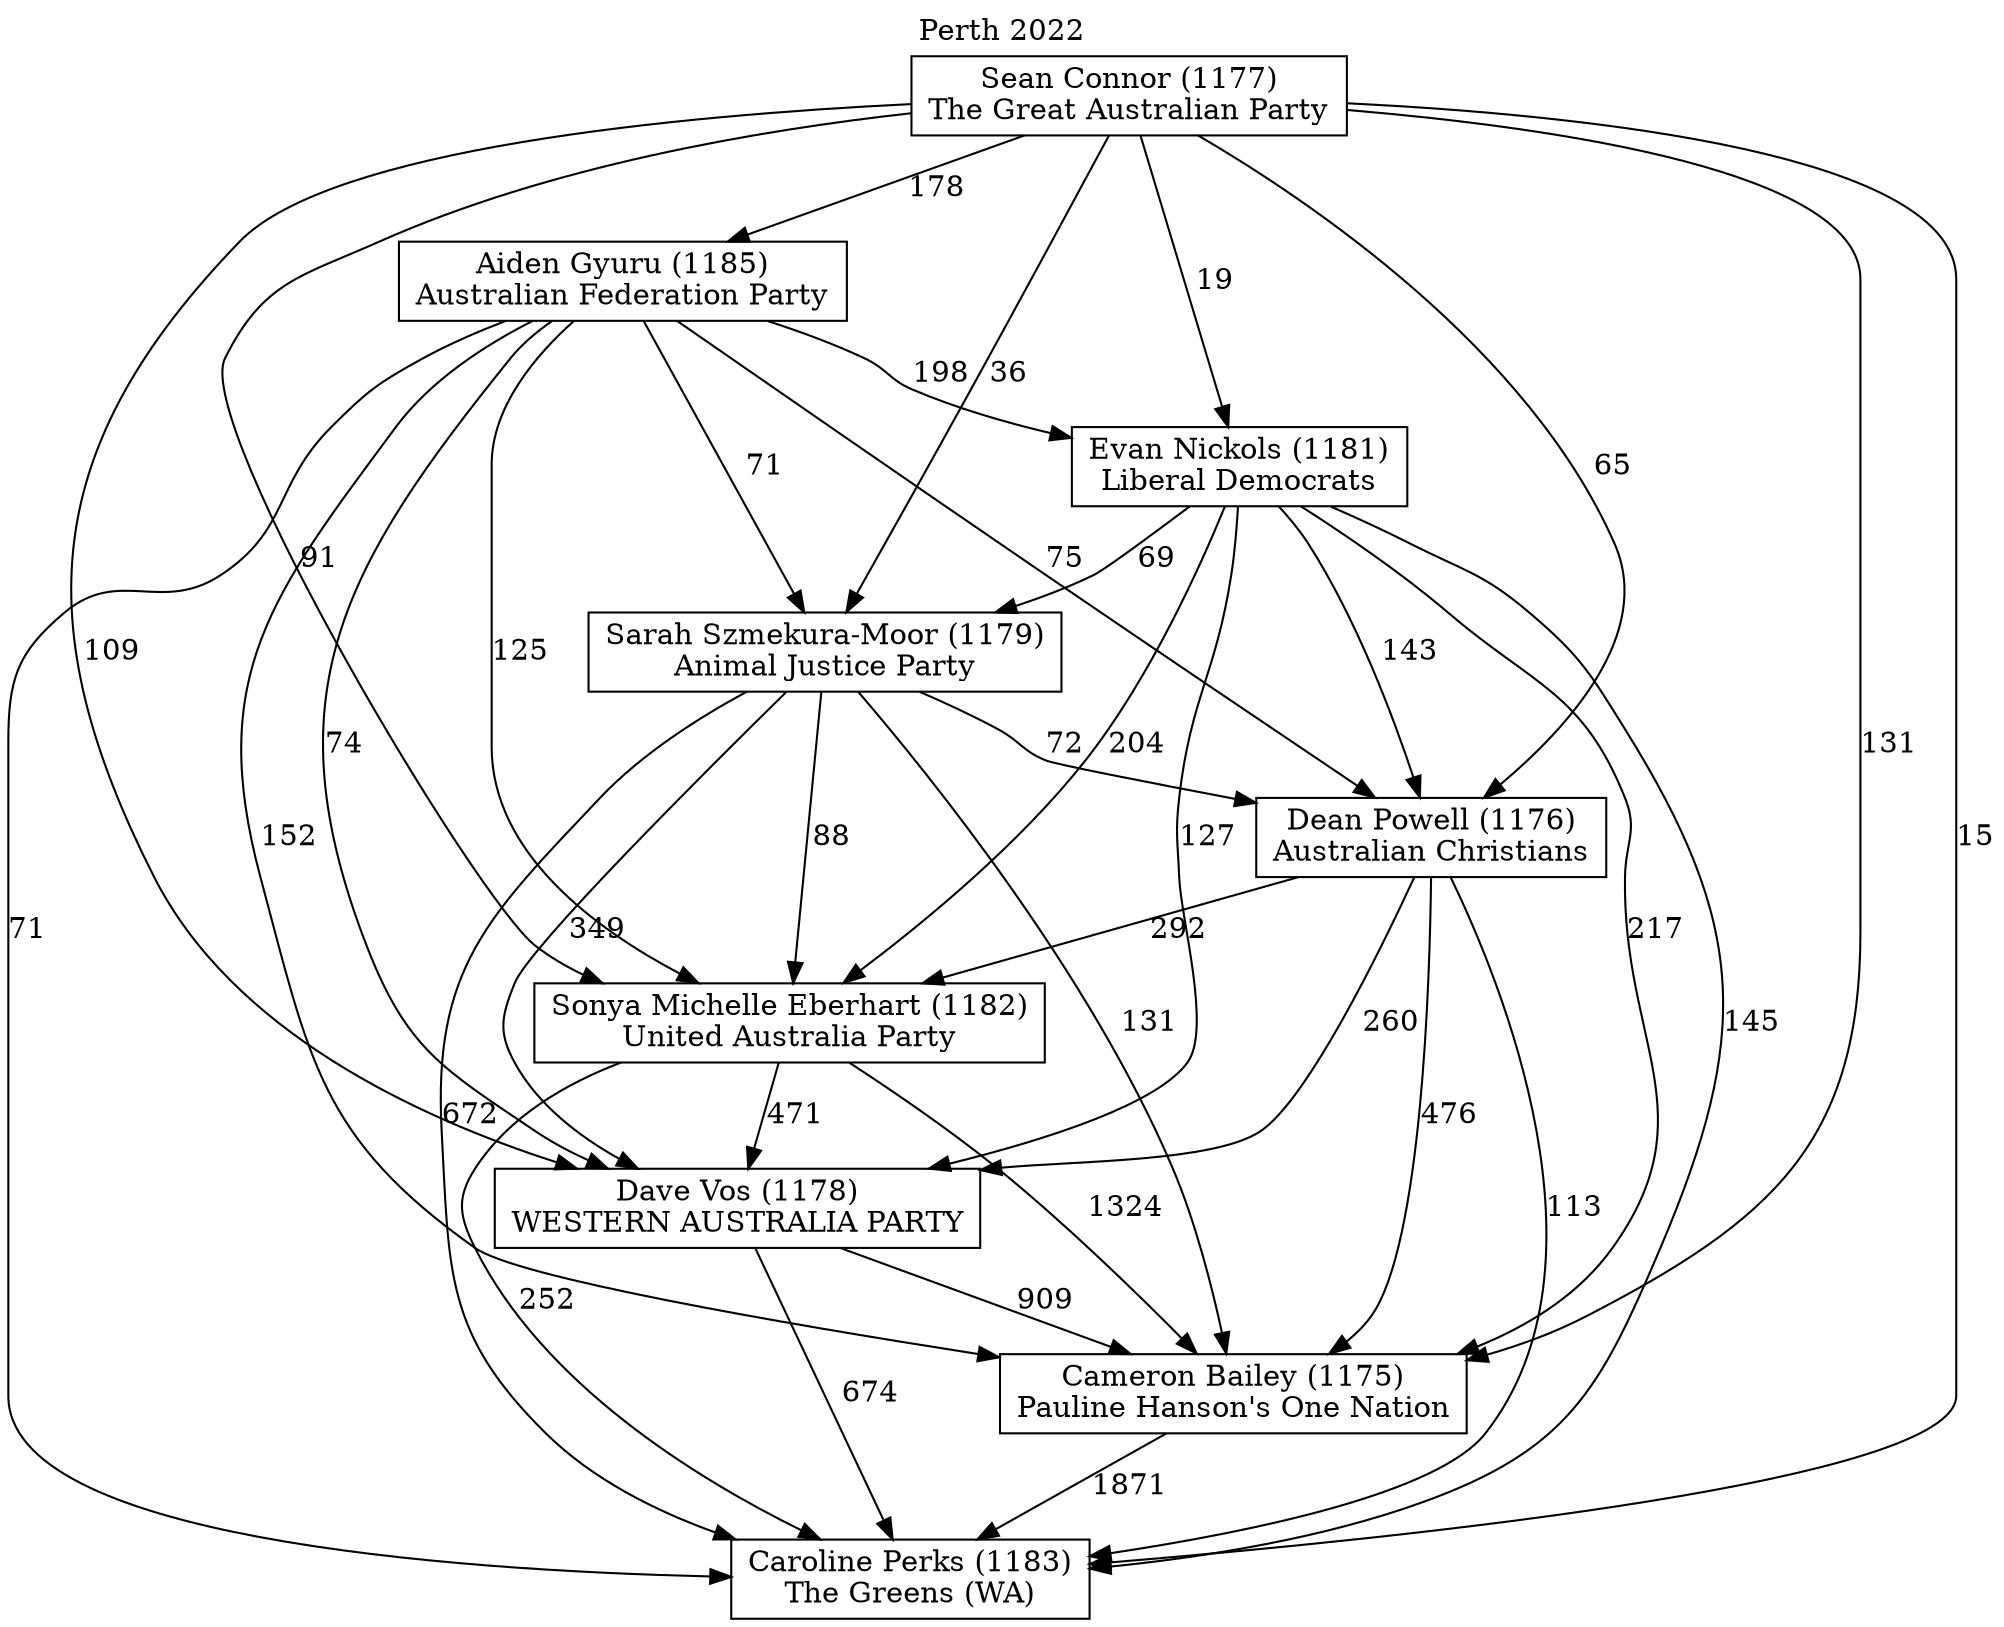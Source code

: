 // House preference flow
digraph "Caroline Perks (1183)_Perth_2022" {
	graph [label="Perth 2022" labelloc=t mclimit=10]
	node [shape=box]
	"Sonya Michelle Eberhart (1182)" [label="Sonya Michelle Eberhart (1182)
United Australia Party"]
	"Cameron Bailey (1175)" [label="Cameron Bailey (1175)
Pauline Hanson's One Nation"]
	"Dave Vos (1178)" [label="Dave Vos (1178)
WESTERN AUSTRALIA PARTY"]
	"Caroline Perks (1183)" [label="Caroline Perks (1183)
The Greens (WA)"]
	"Dean Powell (1176)" [label="Dean Powell (1176)
Australian Christians"]
	"Sarah Szmekura-Moor (1179)" [label="Sarah Szmekura-Moor (1179)
Animal Justice Party"]
	"Sean Connor (1177)" [label="Sean Connor (1177)
The Great Australian Party"]
	"Aiden Gyuru (1185)" [label="Aiden Gyuru (1185)
Australian Federation Party"]
	"Evan Nickols (1181)" [label="Evan Nickols (1181)
Liberal Democrats"]
	"Evan Nickols (1181)" -> "Caroline Perks (1183)" [label=145]
	"Sarah Szmekura-Moor (1179)" -> "Dean Powell (1176)" [label=72]
	"Sonya Michelle Eberhart (1182)" -> "Dave Vos (1178)" [label=471]
	"Sean Connor (1177)" -> "Caroline Perks (1183)" [label=15]
	"Evan Nickols (1181)" -> "Sonya Michelle Eberhart (1182)" [label=204]
	"Cameron Bailey (1175)" -> "Caroline Perks (1183)" [label=1871]
	"Sean Connor (1177)" -> "Dean Powell (1176)" [label=65]
	"Sean Connor (1177)" -> "Sonya Michelle Eberhart (1182)" [label=91]
	"Aiden Gyuru (1185)" -> "Evan Nickols (1181)" [label=198]
	"Sean Connor (1177)" -> "Aiden Gyuru (1185)" [label=178]
	"Sean Connor (1177)" -> "Cameron Bailey (1175)" [label=131]
	"Aiden Gyuru (1185)" -> "Dave Vos (1178)" [label=74]
	"Aiden Gyuru (1185)" -> "Sonya Michelle Eberhart (1182)" [label=125]
	"Dave Vos (1178)" -> "Cameron Bailey (1175)" [label=909]
	"Dean Powell (1176)" -> "Sonya Michelle Eberhart (1182)" [label=292]
	"Sonya Michelle Eberhart (1182)" -> "Caroline Perks (1183)" [label=252]
	"Aiden Gyuru (1185)" -> "Sarah Szmekura-Moor (1179)" [label=71]
	"Sean Connor (1177)" -> "Dave Vos (1178)" [label=109]
	"Aiden Gyuru (1185)" -> "Caroline Perks (1183)" [label=71]
	"Dean Powell (1176)" -> "Caroline Perks (1183)" [label=113]
	"Evan Nickols (1181)" -> "Cameron Bailey (1175)" [label=217]
	"Dean Powell (1176)" -> "Cameron Bailey (1175)" [label=476]
	"Sarah Szmekura-Moor (1179)" -> "Dave Vos (1178)" [label=349]
	"Sarah Szmekura-Moor (1179)" -> "Cameron Bailey (1175)" [label=131]
	"Evan Nickols (1181)" -> "Dave Vos (1178)" [label=127]
	"Evan Nickols (1181)" -> "Sarah Szmekura-Moor (1179)" [label=69]
	"Aiden Gyuru (1185)" -> "Cameron Bailey (1175)" [label=152]
	"Dave Vos (1178)" -> "Caroline Perks (1183)" [label=674]
	"Sonya Michelle Eberhart (1182)" -> "Cameron Bailey (1175)" [label=1324]
	"Sean Connor (1177)" -> "Evan Nickols (1181)" [label=19]
	"Aiden Gyuru (1185)" -> "Dean Powell (1176)" [label=75]
	"Sean Connor (1177)" -> "Sarah Szmekura-Moor (1179)" [label=36]
	"Dean Powell (1176)" -> "Dave Vos (1178)" [label=260]
	"Evan Nickols (1181)" -> "Dean Powell (1176)" [label=143]
	"Sarah Szmekura-Moor (1179)" -> "Sonya Michelle Eberhart (1182)" [label=88]
	"Sarah Szmekura-Moor (1179)" -> "Caroline Perks (1183)" [label=672]
}

